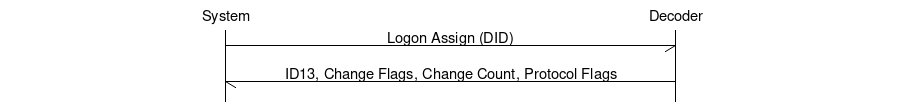 msc
{
  hscale = "1.5";

  a [label="System"], b [label="Decoder"];

  a->b [label="Logon Assign (DID)"];
  b->a [label="ID13, Change Flags, Change Count, Protocol Flags"];
}
